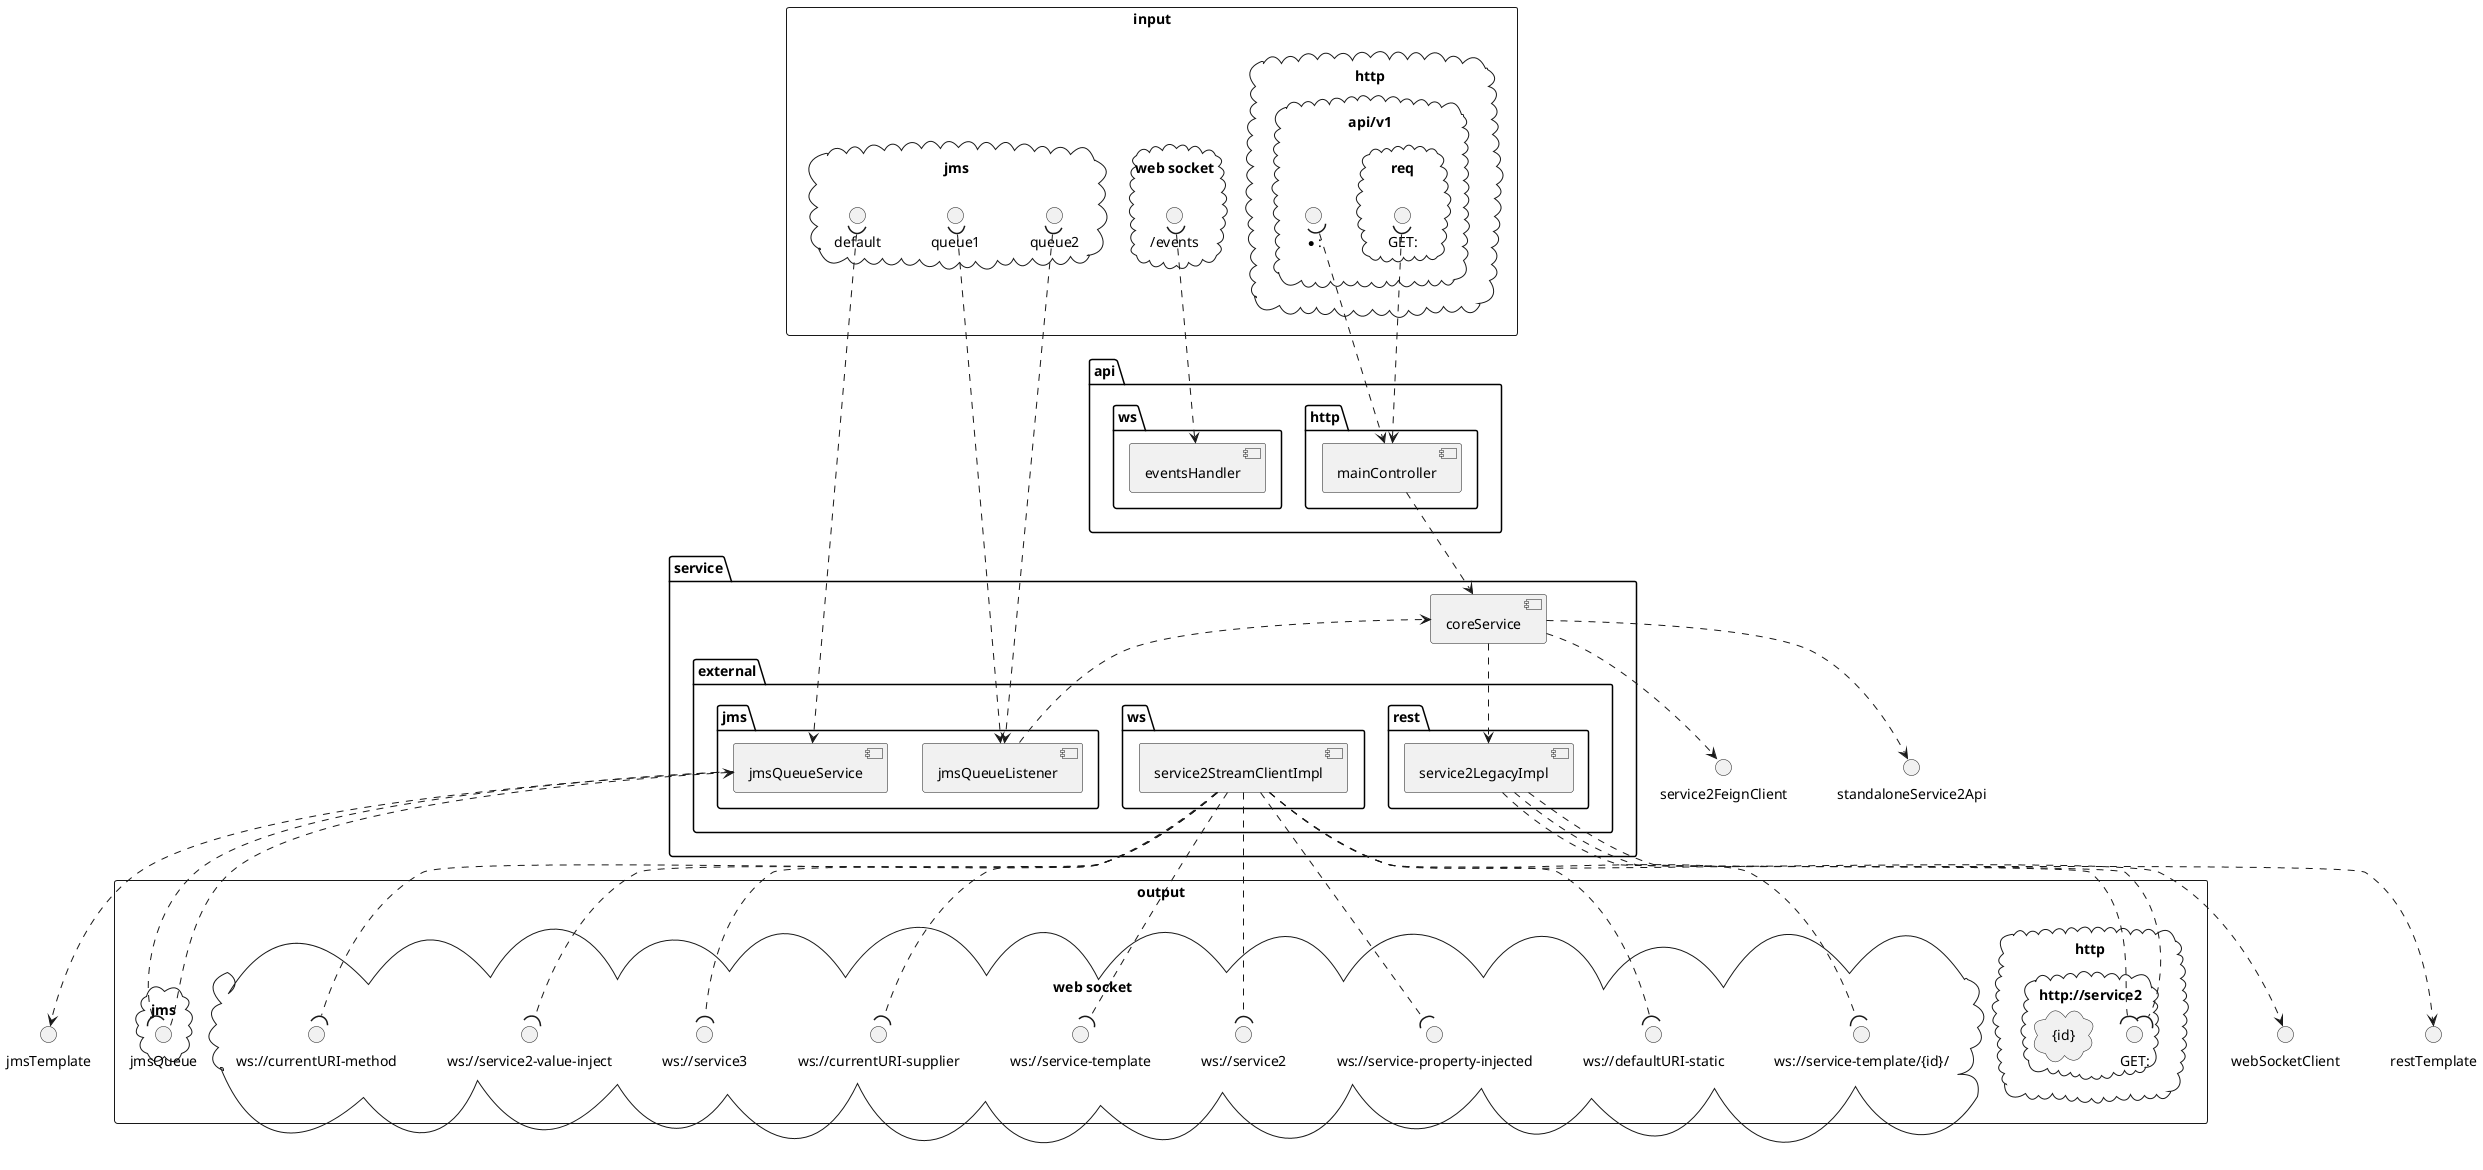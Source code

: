 @startuml
package "api" as api {
  package "http" as api.http {
    [mainController] as mainController
  }
  package "ws" as api.ws {
    [eventsHandler] as eventsHandler
  }
}
package "service" as service {
  [coreService] as coreService
  package "external" as service.external {
    package "jms" as service.external.jms {
      [jmsQueueListener] as jmsQueueListener
      [jmsQueueService] as jmsQueueService
    }
    package "rest" as service.external.rest {
      [service2LegacyImpl] as service2LegacyImpl
    }
    package "ws" as service.external.ws {
      [service2StreamClientImpl] as service2StreamClientImpl
    }
  }
}
mainController ..> coreService
coreService ..> service2FeignClient
coreService ..> service2LegacyImpl
coreService ..> standaloneService2Api
jmsQueueListener ..> coreService
jmsQueueService ..> jmsTemplate
service2LegacyImpl ..> restTemplate
service2StreamClientImpl ..> webSocketClient
rectangle "input" as input {
  cloud "http" as input.http {
    cloud "api/v1" {
      interface "*:" as in.http..
      in.http.. )..> mainController
        cloud "req" {
          interface "GET:" as in.http.GET.
          in.http.GET. )..> mainController
        }
    }
  }
  cloud "web socket" as input.websocket {
    interface "/events" as in.ws..events
    in.ws..events )..> eventsHandler
  }
  cloud "jms" as input.jms {
    interface "default" as in.jms.default
    in.jms.default )..> jmsQueueService
    interface "queue1" as in.jms.queue1
    in.jms.queue1 )..> jmsQueueListener
    interface "queue2" as in.jms.queue2
    in.jms.queue2 )..> jmsQueueListener
  }
}
rectangle "output" as output {
  cloud "http" as output.http {
    cloud "http://service2" {
      interface "GET:" as out.http.GET.
      service2LegacyImpl ..( out.http.GET.
        cloud "{id}" {
          service2LegacyImpl ..( out.http.GET.
        }
    }
  }
  cloud "web socket" as output.websocket {
    interface "ws://service-template/{id}/" as out.ws.ws...service.template.id.
    service2StreamClientImpl ..( out.ws.ws...service.template.id.
    interface "ws://defaultURI-static" as out.ws.ws...defaultURI.static
    service2StreamClientImpl ..( out.ws.ws...defaultURI.static
    interface "ws://service-property-injected" as out.ws.ws...service.property.injected
    service2StreamClientImpl ..( out.ws.ws...service.property.injected
    interface "ws://service2" as out.ws.ws...service2
    service2StreamClientImpl ..( out.ws.ws...service2
    interface "ws://service-template" as out.ws.ws...service.template
    service2StreamClientImpl ..( out.ws.ws...service.template
    interface "ws://currentURI-supplier" as out.ws.ws...currentURI.supplier
    service2StreamClientImpl ..( out.ws.ws...currentURI.supplier
    interface "ws://service3" as out.ws.ws...service3
    service2StreamClientImpl ..( out.ws.ws...service3
    interface "ws://service2-value-inject" as out.ws.ws...service2.value.inject
    service2StreamClientImpl ..( out.ws.ws...service2.value.inject
    interface "ws://currentURI-method" as out.ws.ws...currentURI.method
    service2StreamClientImpl ..( out.ws.ws...currentURI.method
  }
  cloud "jms" as output.jms {
    interface "jmsQueue" as outIn.jms.jmsQueue
    outIn.jms.jmsQueue ).. jmsQueueService
jmsQueueService <.. outIn.jms.jmsQueue
  }
}
@enduml
